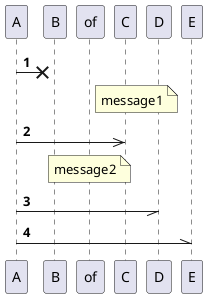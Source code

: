 @startuml
' 連番を付与
autonumber
A ->x B
note right of
    message1
end note
A ->> C
note over of
    message2
end note
A -// D
A -\\ E
@enduml